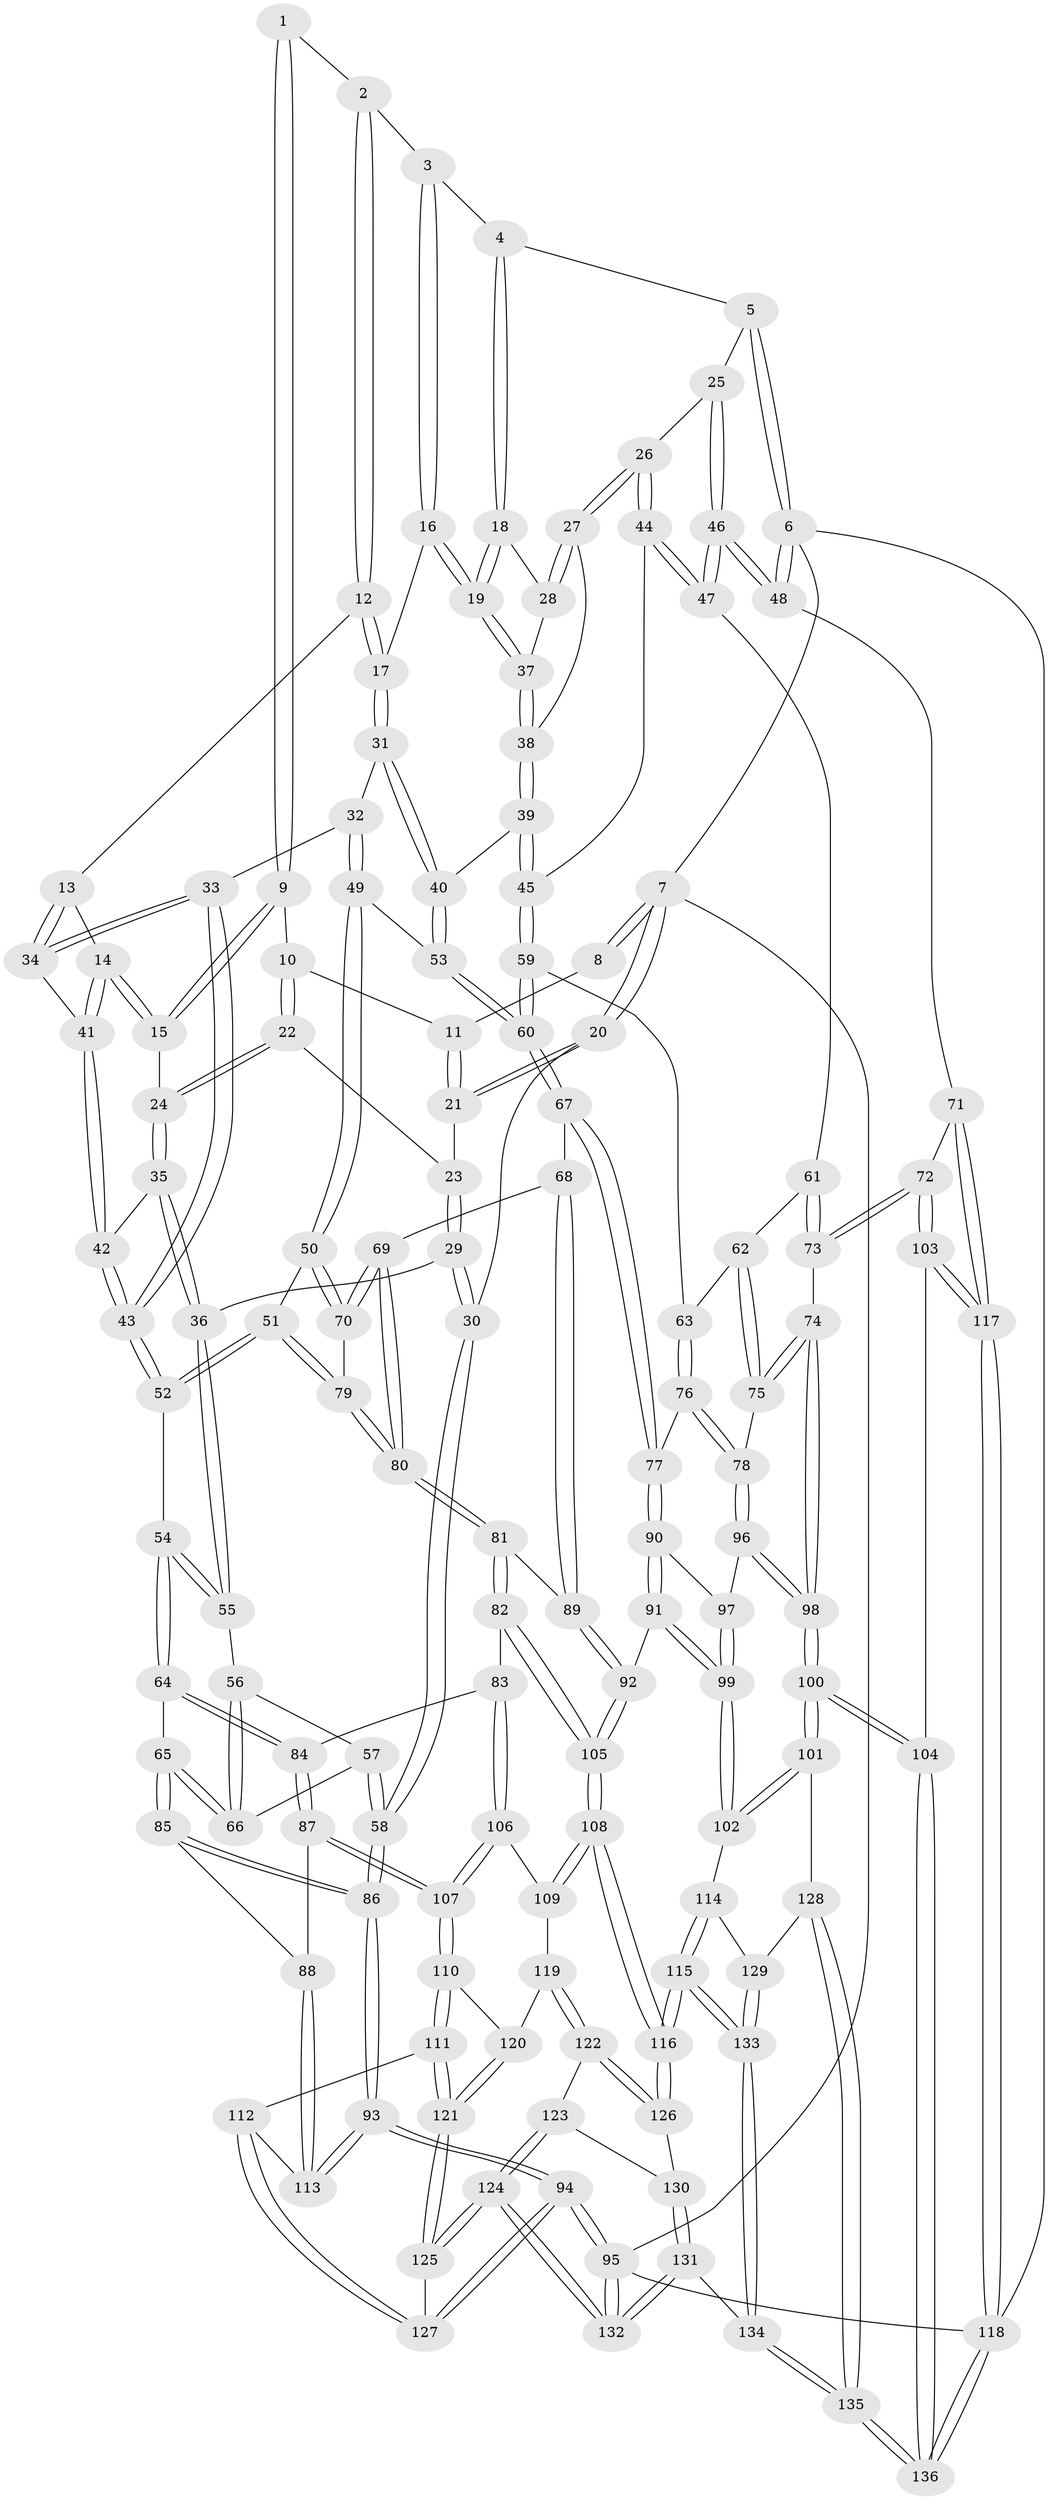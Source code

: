 // coarse degree distribution, {3: 0.32727272727272727, 4: 0.5272727272727272, 2: 0.03636363636363636, 5: 0.10909090909090909}
// Generated by graph-tools (version 1.1) at 2025/38/03/04/25 23:38:30]
// undirected, 136 vertices, 337 edges
graph export_dot {
  node [color=gray90,style=filled];
  1 [pos="+0.1993773664073361+0"];
  2 [pos="+0.32332873811240875+0"];
  3 [pos="+0.6575730851092471+0"];
  4 [pos="+0.8781319800389654+0"];
  5 [pos="+1+0"];
  6 [pos="+1+0"];
  7 [pos="+0+0"];
  8 [pos="+0.10994267849655745+0"];
  9 [pos="+0.18787354371419127+0.059562477096458"];
  10 [pos="+0.12325456705038228+0.07626423528447165"];
  11 [pos="+0.08033652209770258+0.03964688268340266"];
  12 [pos="+0.37074536843354805+0.07284793378681453"];
  13 [pos="+0.3603264926098282+0.08263847392929392"];
  14 [pos="+0.24121394862563117+0.1612893200524516"];
  15 [pos="+0.22925516257372455+0.15791775086193593"];
  16 [pos="+0.5743200620993777+0.1014086956903167"];
  17 [pos="+0.4776745897564736+0.13236338791030633"];
  18 [pos="+0.8113651045311621+0.06654896948515726"];
  19 [pos="+0.6380943397889329+0.15093147902042697"];
  20 [pos="+0+0.10188468660157479"];
  21 [pos="+0.04052475221421011+0.0964726556938832"];
  22 [pos="+0.1335412759989939+0.1545424816429297"];
  23 [pos="+0.06640869717153428+0.13315325178484683"];
  24 [pos="+0.15471922366823318+0.1722409339385468"];
  25 [pos="+0.9077723767791994+0.23171536341669116"];
  26 [pos="+0.894359222550582+0.22867381572804707"];
  27 [pos="+0.872343321355515+0.20877385052534836"];
  28 [pos="+0.839740861810825+0.13777330063182094"];
  29 [pos="+0+0.2992519040598896"];
  30 [pos="+0+0.2810793462172237"];
  31 [pos="+0.4676932719796077+0.24600137841118647"];
  32 [pos="+0.4219291833876496+0.285022061612071"];
  33 [pos="+0.37224842597416724+0.26838723377362844"];
  34 [pos="+0.35888585009965374+0.24468032315056257"];
  35 [pos="+0.10618305580700241+0.24981357137574148"];
  36 [pos="+0.022956207658487677+0.3121848310453642"];
  37 [pos="+0.6551463092341269+0.2073000398997814"];
  38 [pos="+0.663968209669393+0.24329178836882787"];
  39 [pos="+0.6415423622407861+0.32801441980427914"];
  40 [pos="+0.6041749676211106+0.3284058668223581"];
  41 [pos="+0.2461424831908679+0.17971251659083698"];
  42 [pos="+0.2509653039755805+0.30577837311946204"];
  43 [pos="+0.25239464459621735+0.30976730011210923"];
  44 [pos="+0.7885254551170174+0.35530677748853856"];
  45 [pos="+0.6439280841391212+0.33111381931795814"];
  46 [pos="+1+0.3096055517782725"];
  47 [pos="+0.8224915348385211+0.43528573239199836"];
  48 [pos="+1+0.3355500468881458"];
  49 [pos="+0.4090853806520537+0.40251537046377533"];
  50 [pos="+0.4045100175433247+0.4057121427979836"];
  51 [pos="+0.24118091412986734+0.4230512255257501"];
  52 [pos="+0.2391657017802722+0.42205635143761455"];
  53 [pos="+0.48471976880777967+0.41656276477734144"];
  54 [pos="+0.21785211087553827+0.4269437361665643"];
  55 [pos="+0.0447007482325252+0.3353064036783954"];
  56 [pos="+0.04294888919583682+0.40734845431078304"];
  57 [pos="+0.004102715271290471+0.5030837757768307"];
  58 [pos="+0+0.559774564101928"];
  59 [pos="+0.6518493665730136+0.4369058142131693"];
  60 [pos="+0.5319717188314003+0.4965586549509779"];
  61 [pos="+0.8220460619046893+0.4387459232036124"];
  62 [pos="+0.7817041017455084+0.46642908111975834"];
  63 [pos="+0.6797494333495169+0.48019151352329725"];
  64 [pos="+0.13291472096991114+0.5321960867948691"];
  65 [pos="+0.10108094925338079+0.5303159626653956"];
  66 [pos="+0.08467372704074412+0.5208852741526289"];
  67 [pos="+0.5306218652903171+0.5068431849082723"];
  68 [pos="+0.4765392767641867+0.5655523229429311"];
  69 [pos="+0.41934873731266276+0.5427406283496417"];
  70 [pos="+0.41524761733261406+0.5326328371221004"];
  71 [pos="+1+0.5768711454107076"];
  72 [pos="+0.9972123768668223+0.6146468721527767"];
  73 [pos="+0.9649157155764523+0.6100987247258534"];
  74 [pos="+0.9093792451049295+0.6223932001649053"];
  75 [pos="+0.7822156615472533+0.6210344298315"];
  76 [pos="+0.6718029545210511+0.588045438449682"];
  77 [pos="+0.6483119770313834+0.5995559774928478"];
  78 [pos="+0.7683305388907294+0.6247827251120528"];
  79 [pos="+0.2765087371186178+0.4993310017639532"];
  80 [pos="+0.3074936757454601+0.6397051207066904"];
  81 [pos="+0.30729669149653877+0.6405865872444964"];
  82 [pos="+0.26334799447033463+0.6877635539138847"];
  83 [pos="+0.24942513165423846+0.6934427917962588"];
  84 [pos="+0.17259169007264136+0.6795898474713942"];
  85 [pos="+0+0.6926425513955063"];
  86 [pos="+0+0.6892334409313197"];
  87 [pos="+0.10425085398226598+0.7166517571940597"];
  88 [pos="+0.03479612703674887+0.7183712476338106"];
  89 [pos="+0.5094475224734624+0.6913462734701393"];
  90 [pos="+0.6438083287655773+0.6048282038481743"];
  91 [pos="+0.5284607757080804+0.706042382886863"];
  92 [pos="+0.5216927736104757+0.704945414855485"];
  93 [pos="+0+0.8651758054001869"];
  94 [pos="+0+1"];
  95 [pos="+0+1"];
  96 [pos="+0.747398717981429+0.7107665886291179"];
  97 [pos="+0.6874591177253692+0.7298650310797896"];
  98 [pos="+0.7875869176903492+0.8113352504821804"];
  99 [pos="+0.6077747406838352+0.7956127778157376"];
  100 [pos="+0.7894756635665825+0.882829468179603"];
  101 [pos="+0.7191445345385857+0.8771852561396678"];
  102 [pos="+0.6187681693257917+0.8239005527451038"];
  103 [pos="+0.8959805099944723+0.8702982549544147"];
  104 [pos="+0.8344485242720789+0.9151167462771277"];
  105 [pos="+0.4152689561099236+0.8120529326056339"];
  106 [pos="+0.24953209025956552+0.7992285757292927"];
  107 [pos="+0.13267339718774043+0.8327947611893639"];
  108 [pos="+0.40526991537532125+0.8658412590406549"];
  109 [pos="+0.2514523732285514+0.8080112814345806"];
  110 [pos="+0.1320493477016871+0.850944578303706"];
  111 [pos="+0.10034122248857018+0.8932374682015874"];
  112 [pos="+0.07620064050875525+0.8911010787342635"];
  113 [pos="+0.05303886561941731+0.8739358710104577"];
  114 [pos="+0.5564508752577029+0.8939593979908117"];
  115 [pos="+0.4400571227715308+0.9384764008564664"];
  116 [pos="+0.40814130245173486+0.899891037894654"];
  117 [pos="+1+0.887857438225187"];
  118 [pos="+1+1"];
  119 [pos="+0.23837265778357888+0.8700177750605061"];
  120 [pos="+0.21693020220343504+0.8761962444571854"];
  121 [pos="+0.14724524396056796+0.9785950343705998"];
  122 [pos="+0.2491341722502213+0.8825289393873126"];
  123 [pos="+0.2416543083074834+0.9499524009445093"];
  124 [pos="+0.15915216255882586+1"];
  125 [pos="+0.15398442340235696+1"];
  126 [pos="+0.34096522051703354+0.9151296186295484"];
  127 [pos="+0.031963848375897705+0.9434997266670219"];
  128 [pos="+0.6448753262411356+0.9770029937807514"];
  129 [pos="+0.592812581636293+0.9628460357134494"];
  130 [pos="+0.30086514029387657+0.9602184101784511"];
  131 [pos="+0.24204884564297804+1"];
  132 [pos="+0.1549178385825341+1"];
  133 [pos="+0.4574437111131085+1"];
  134 [pos="+0.45348975155490734+1"];
  135 [pos="+0.6685135459565887+1"];
  136 [pos="+0.9289099076539022+1"];
  1 -- 2;
  1 -- 9;
  1 -- 9;
  2 -- 3;
  2 -- 12;
  2 -- 12;
  3 -- 4;
  3 -- 16;
  3 -- 16;
  4 -- 5;
  4 -- 18;
  4 -- 18;
  5 -- 6;
  5 -- 6;
  5 -- 25;
  6 -- 7;
  6 -- 48;
  6 -- 48;
  6 -- 118;
  7 -- 8;
  7 -- 8;
  7 -- 20;
  7 -- 20;
  7 -- 95;
  8 -- 11;
  9 -- 10;
  9 -- 15;
  9 -- 15;
  10 -- 11;
  10 -- 22;
  10 -- 22;
  11 -- 21;
  11 -- 21;
  12 -- 13;
  12 -- 17;
  12 -- 17;
  13 -- 14;
  13 -- 34;
  13 -- 34;
  14 -- 15;
  14 -- 15;
  14 -- 41;
  14 -- 41;
  15 -- 24;
  16 -- 17;
  16 -- 19;
  16 -- 19;
  17 -- 31;
  17 -- 31;
  18 -- 19;
  18 -- 19;
  18 -- 28;
  19 -- 37;
  19 -- 37;
  20 -- 21;
  20 -- 21;
  20 -- 30;
  21 -- 23;
  22 -- 23;
  22 -- 24;
  22 -- 24;
  23 -- 29;
  23 -- 29;
  24 -- 35;
  24 -- 35;
  25 -- 26;
  25 -- 46;
  25 -- 46;
  26 -- 27;
  26 -- 27;
  26 -- 44;
  26 -- 44;
  27 -- 28;
  27 -- 28;
  27 -- 38;
  28 -- 37;
  29 -- 30;
  29 -- 30;
  29 -- 36;
  30 -- 58;
  30 -- 58;
  31 -- 32;
  31 -- 40;
  31 -- 40;
  32 -- 33;
  32 -- 49;
  32 -- 49;
  33 -- 34;
  33 -- 34;
  33 -- 43;
  33 -- 43;
  34 -- 41;
  35 -- 36;
  35 -- 36;
  35 -- 42;
  36 -- 55;
  36 -- 55;
  37 -- 38;
  37 -- 38;
  38 -- 39;
  38 -- 39;
  39 -- 40;
  39 -- 45;
  39 -- 45;
  40 -- 53;
  40 -- 53;
  41 -- 42;
  41 -- 42;
  42 -- 43;
  42 -- 43;
  43 -- 52;
  43 -- 52;
  44 -- 45;
  44 -- 47;
  44 -- 47;
  45 -- 59;
  45 -- 59;
  46 -- 47;
  46 -- 47;
  46 -- 48;
  46 -- 48;
  47 -- 61;
  48 -- 71;
  49 -- 50;
  49 -- 50;
  49 -- 53;
  50 -- 51;
  50 -- 70;
  50 -- 70;
  51 -- 52;
  51 -- 52;
  51 -- 79;
  51 -- 79;
  52 -- 54;
  53 -- 60;
  53 -- 60;
  54 -- 55;
  54 -- 55;
  54 -- 64;
  54 -- 64;
  55 -- 56;
  56 -- 57;
  56 -- 66;
  56 -- 66;
  57 -- 58;
  57 -- 58;
  57 -- 66;
  58 -- 86;
  58 -- 86;
  59 -- 60;
  59 -- 60;
  59 -- 63;
  60 -- 67;
  60 -- 67;
  61 -- 62;
  61 -- 73;
  61 -- 73;
  62 -- 63;
  62 -- 75;
  62 -- 75;
  63 -- 76;
  63 -- 76;
  64 -- 65;
  64 -- 84;
  64 -- 84;
  65 -- 66;
  65 -- 66;
  65 -- 85;
  65 -- 85;
  67 -- 68;
  67 -- 77;
  67 -- 77;
  68 -- 69;
  68 -- 89;
  68 -- 89;
  69 -- 70;
  69 -- 70;
  69 -- 80;
  69 -- 80;
  70 -- 79;
  71 -- 72;
  71 -- 117;
  71 -- 117;
  72 -- 73;
  72 -- 73;
  72 -- 103;
  72 -- 103;
  73 -- 74;
  74 -- 75;
  74 -- 75;
  74 -- 98;
  74 -- 98;
  75 -- 78;
  76 -- 77;
  76 -- 78;
  76 -- 78;
  77 -- 90;
  77 -- 90;
  78 -- 96;
  78 -- 96;
  79 -- 80;
  79 -- 80;
  80 -- 81;
  80 -- 81;
  81 -- 82;
  81 -- 82;
  81 -- 89;
  82 -- 83;
  82 -- 105;
  82 -- 105;
  83 -- 84;
  83 -- 106;
  83 -- 106;
  84 -- 87;
  84 -- 87;
  85 -- 86;
  85 -- 86;
  85 -- 88;
  86 -- 93;
  86 -- 93;
  87 -- 88;
  87 -- 107;
  87 -- 107;
  88 -- 113;
  88 -- 113;
  89 -- 92;
  89 -- 92;
  90 -- 91;
  90 -- 91;
  90 -- 97;
  91 -- 92;
  91 -- 99;
  91 -- 99;
  92 -- 105;
  92 -- 105;
  93 -- 94;
  93 -- 94;
  93 -- 113;
  93 -- 113;
  94 -- 95;
  94 -- 95;
  94 -- 127;
  94 -- 127;
  95 -- 132;
  95 -- 132;
  95 -- 118;
  96 -- 97;
  96 -- 98;
  96 -- 98;
  97 -- 99;
  97 -- 99;
  98 -- 100;
  98 -- 100;
  99 -- 102;
  99 -- 102;
  100 -- 101;
  100 -- 101;
  100 -- 104;
  100 -- 104;
  101 -- 102;
  101 -- 102;
  101 -- 128;
  102 -- 114;
  103 -- 104;
  103 -- 117;
  103 -- 117;
  104 -- 136;
  104 -- 136;
  105 -- 108;
  105 -- 108;
  106 -- 107;
  106 -- 107;
  106 -- 109;
  107 -- 110;
  107 -- 110;
  108 -- 109;
  108 -- 109;
  108 -- 116;
  108 -- 116;
  109 -- 119;
  110 -- 111;
  110 -- 111;
  110 -- 120;
  111 -- 112;
  111 -- 121;
  111 -- 121;
  112 -- 113;
  112 -- 127;
  112 -- 127;
  114 -- 115;
  114 -- 115;
  114 -- 129;
  115 -- 116;
  115 -- 116;
  115 -- 133;
  115 -- 133;
  116 -- 126;
  116 -- 126;
  117 -- 118;
  117 -- 118;
  118 -- 136;
  118 -- 136;
  119 -- 120;
  119 -- 122;
  119 -- 122;
  120 -- 121;
  120 -- 121;
  121 -- 125;
  121 -- 125;
  122 -- 123;
  122 -- 126;
  122 -- 126;
  123 -- 124;
  123 -- 124;
  123 -- 130;
  124 -- 125;
  124 -- 125;
  124 -- 132;
  124 -- 132;
  125 -- 127;
  126 -- 130;
  128 -- 129;
  128 -- 135;
  128 -- 135;
  129 -- 133;
  129 -- 133;
  130 -- 131;
  130 -- 131;
  131 -- 132;
  131 -- 132;
  131 -- 134;
  133 -- 134;
  133 -- 134;
  134 -- 135;
  134 -- 135;
  135 -- 136;
  135 -- 136;
}
